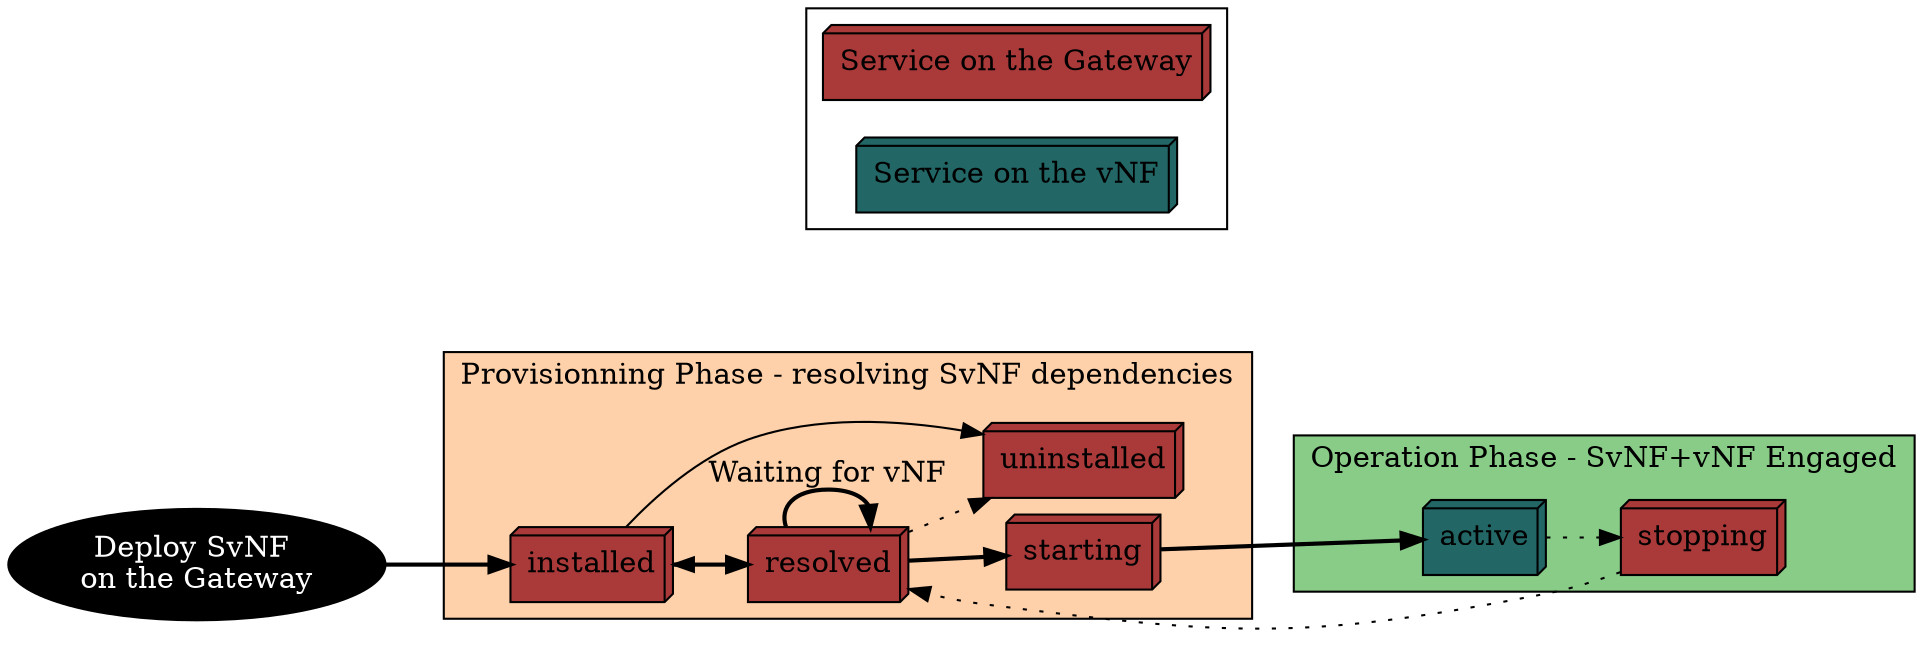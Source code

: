 digraph graphname {
 
 
 rankdir=LR;
 #layout=neato;
overlap=false;
splines=true;
pack=true;
start="random";
sep=0.1;

 
  
  start [label = "Deploy SvNF \non the Gateway", shape="oval",  style="filled",fillcolor="black",fontcolor="white"];
  installed [shape = "box3d", fillcolor="#AA3939", style="filled"];
  uninstalled [shape = "box3d", fillcolor="#AA3939", style="filled"];
  starting [shape = "box3d", fillcolor="#AA3939", style="filled"];
  
  stopping [shape = "box3d", fillcolor="#AA3939", style="filled",weight=5];
  active [shape = "box3d", fillcolor="#226666", style="filled",weight=10];
  resolved [shape = "box3d",fillcolor="#AA3939", style="filled"];
  
  
  start -> installed [label = "",fontcolor="black",constraint=true,penwidth=2];
 
	
	 subgraph cluster1{
		 style="filled";
		 fillcolor="#FFD1AA";
		installed -> uninstalled [arrowhead=normal,arrowtail=dot];
		installed -> resolved [label = "resolve", labeldistance=2;fontsize=10, fontcolor="dimgray",constraint=true,penwidth=2]
		resolved -> installed  [constraint=true,style=dotted];
		resolved -> uninstalled [style=dotted];
		resolved -> starting [label = "start",fontsize=10, fontcolor="dimgray",penwidth=2];
		resolved -> resolved [label = "Waiting for vNF",penwidth=2];
		label="Provisionning Phase - resolving SvNF dependencies";
}

subgraph cluster0{
		style="filled";
		fillcolor="#88CC88";
		rank="sink";
		starting -> active [ label = "vNF Available", fontcolor="black", fontsize=14, constraint=true,penwidth=2];
		active -> stopping [label = "stop",fontsize=10, fontcolor="dimgray",constraint=true,style=dotted];
		stopping -> resolved [constraint=true,style=dotted];
		
		label="Operation Phase - SvNF+vNF Engaged";
		
	}
	subgraph cluster2{
 legacy [label = "Service on the Gateway", shape = "box3d", style=filled,fillcolor="#AA3939" ];
  vNF [label = "Service on the vNF", shape = "box3d", fillcolor="#226666", style="filled", nodesep=0.05];
  }

 }

